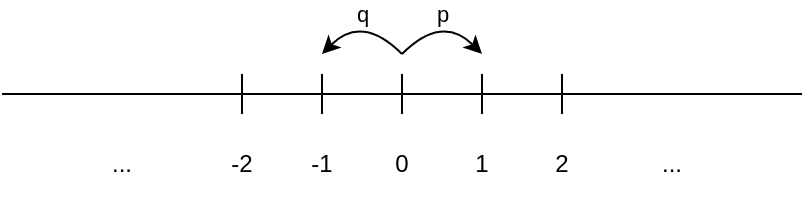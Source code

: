<mxfile version="16.5.1" type="device"><diagram id="LIIrL1XfCn3_nCqJfM77" name="Page-1"><mxGraphModel dx="1422" dy="873" grid="1" gridSize="10" guides="1" tooltips="1" connect="1" arrows="1" fold="1" page="1" pageScale="1" pageWidth="1169" pageHeight="827" math="0" shadow="0"><root><mxCell id="0"/><mxCell id="1" parent="0"/><mxCell id="T5t2W1A3EOTr1gWRWPkH-1" value="" style="endArrow=none;html=1;rounded=0;" parent="1" edge="1"><mxGeometry width="50" height="50" relative="1" as="geometry"><mxPoint x="280" y="320" as="sourcePoint"/><mxPoint x="680" y="320" as="targetPoint"/></mxGeometry></mxCell><mxCell id="T5t2W1A3EOTr1gWRWPkH-2" value="" style="endArrow=none;html=1;rounded=0;" parent="1" edge="1"><mxGeometry width="50" height="50" relative="1" as="geometry"><mxPoint x="440" y="330" as="sourcePoint"/><mxPoint x="440" y="310" as="targetPoint"/></mxGeometry></mxCell><mxCell id="T5t2W1A3EOTr1gWRWPkH-3" value="" style="endArrow=none;html=1;rounded=0;" parent="1" edge="1"><mxGeometry width="50" height="50" relative="1" as="geometry"><mxPoint x="480" y="330.0" as="sourcePoint"/><mxPoint x="480" y="310.0" as="targetPoint"/></mxGeometry></mxCell><mxCell id="T5t2W1A3EOTr1gWRWPkH-4" value="" style="endArrow=none;html=1;rounded=0;" parent="1" edge="1"><mxGeometry width="50" height="50" relative="1" as="geometry"><mxPoint x="520" y="330" as="sourcePoint"/><mxPoint x="520" y="310" as="targetPoint"/></mxGeometry></mxCell><mxCell id="T5t2W1A3EOTr1gWRWPkH-5" value="" style="endArrow=none;html=1;rounded=0;" parent="1" edge="1"><mxGeometry width="50" height="50" relative="1" as="geometry"><mxPoint x="560" y="330" as="sourcePoint"/><mxPoint x="560" y="310.0" as="targetPoint"/></mxGeometry></mxCell><mxCell id="T5t2W1A3EOTr1gWRWPkH-6" value="" style="endArrow=none;html=1;rounded=0;" parent="1" edge="1"><mxGeometry width="50" height="50" relative="1" as="geometry"><mxPoint x="400" y="330" as="sourcePoint"/><mxPoint x="400" y="310" as="targetPoint"/></mxGeometry></mxCell><mxCell id="T5t2W1A3EOTr1gWRWPkH-8" value="0" style="text;html=1;strokeColor=none;fillColor=none;align=center;verticalAlign=middle;whiteSpace=wrap;rounded=0;" parent="1" vertex="1"><mxGeometry x="470" y="340" width="20" height="30" as="geometry"/></mxCell><mxCell id="T5t2W1A3EOTr1gWRWPkH-9" value="1" style="text;html=1;strokeColor=none;fillColor=none;align=center;verticalAlign=middle;whiteSpace=wrap;rounded=0;" parent="1" vertex="1"><mxGeometry x="510" y="340" width="20" height="30" as="geometry"/></mxCell><mxCell id="T5t2W1A3EOTr1gWRWPkH-10" value="2" style="text;html=1;strokeColor=none;fillColor=none;align=center;verticalAlign=middle;whiteSpace=wrap;rounded=0;" parent="1" vertex="1"><mxGeometry x="550" y="340" width="20" height="30" as="geometry"/></mxCell><mxCell id="T5t2W1A3EOTr1gWRWPkH-11" value="-1" style="text;html=1;strokeColor=none;fillColor=none;align=center;verticalAlign=middle;whiteSpace=wrap;rounded=0;" parent="1" vertex="1"><mxGeometry x="430" y="340" width="20" height="30" as="geometry"/></mxCell><mxCell id="T5t2W1A3EOTr1gWRWPkH-12" value="-2" style="text;html=1;strokeColor=none;fillColor=none;align=center;verticalAlign=middle;whiteSpace=wrap;rounded=0;" parent="1" vertex="1"><mxGeometry x="390" y="340" width="20" height="30" as="geometry"/></mxCell><mxCell id="T5t2W1A3EOTr1gWRWPkH-14" value="p" style="endArrow=classic;html=1;curved=1;" parent="1" edge="1"><mxGeometry width="50" height="50" relative="1" as="geometry"><mxPoint x="480" y="300" as="sourcePoint"/><mxPoint x="520" y="300" as="targetPoint"/><Array as="points"><mxPoint x="500" y="280"/></Array></mxGeometry></mxCell><mxCell id="T5t2W1A3EOTr1gWRWPkH-15" value="q" style="endArrow=classic;html=1;curved=1;" parent="1" edge="1"><mxGeometry width="50" height="50" relative="1" as="geometry"><mxPoint x="480" y="300" as="sourcePoint"/><mxPoint x="440" y="300" as="targetPoint"/><Array as="points"><mxPoint x="460" y="280"/></Array></mxGeometry></mxCell><mxCell id="T5t2W1A3EOTr1gWRWPkH-16" value="..." style="text;html=1;strokeColor=none;fillColor=none;align=center;verticalAlign=middle;whiteSpace=wrap;rounded=0;" parent="1" vertex="1"><mxGeometry x="310" y="340" width="60" height="30" as="geometry"/></mxCell><mxCell id="T5t2W1A3EOTr1gWRWPkH-17" value="..." style="text;html=1;strokeColor=none;fillColor=none;align=center;verticalAlign=middle;whiteSpace=wrap;rounded=0;" parent="1" vertex="1"><mxGeometry x="585" y="340" width="60" height="30" as="geometry"/></mxCell></root></mxGraphModel></diagram></mxfile>